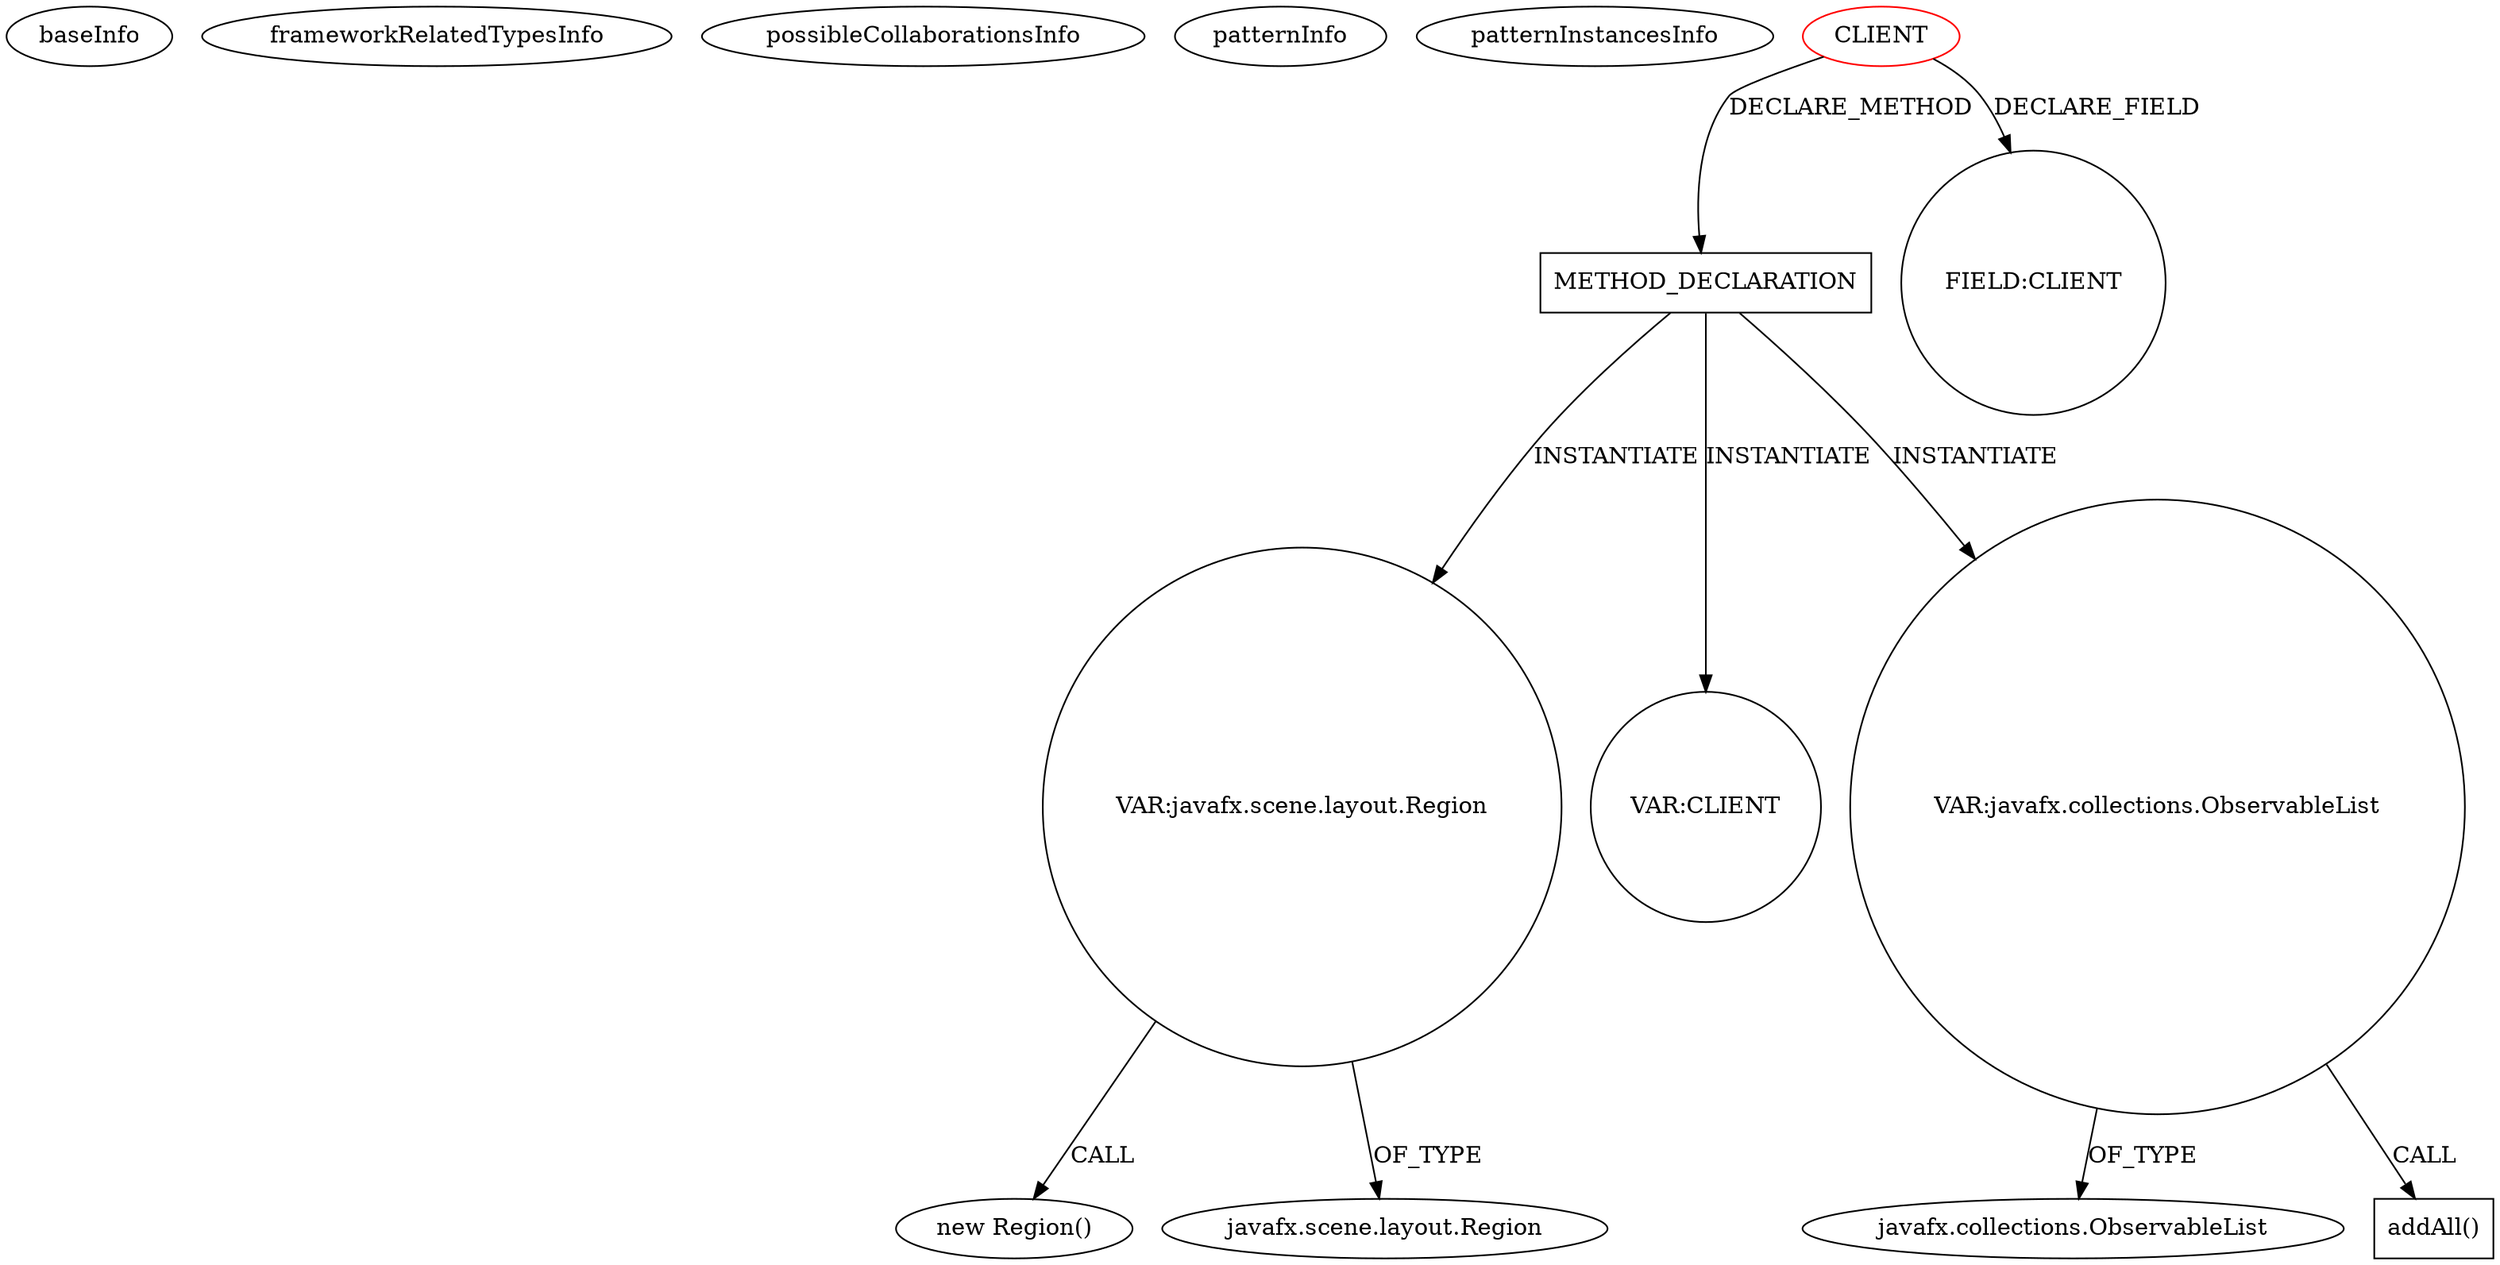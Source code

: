 digraph {
baseInfo[graphId=3919,category="pattern",isAnonymous=false,possibleRelation=false]
frameworkRelatedTypesInfo[]
possibleCollaborationsInfo[]
patternInfo[frequency=2.0,patternRootClient=0]
patternInstancesInfo[0="Johnmalc-JavaFX~/Johnmalc-JavaFX/JavaFX-master/src/james/ServiceSample.java~ServiceSample~667",1="AMITCCILGITHUB-Contacts~/AMITCCILGITHUB-Contacts/Contacts-master/Contacts/src/org/apandey/view/parts/Header.java~Header~55"]
63[label="new Region()",vertexType="CONSTRUCTOR_CALL",isFrameworkType=false]
64[label="VAR:javafx.scene.layout.Region",vertexType="VARIABLE_EXPRESION",isFrameworkType=false,shape=circle]
10[label="METHOD_DECLARATION",vertexType="CLIENT_METHOD_DECLARATION",isFrameworkType=false,shape=box]
0[label="CLIENT",vertexType="ROOT_CLIENT_CLASS_DECLARATION",isFrameworkType=false,color=red]
65[label="javafx.scene.layout.Region",vertexType="FRAMEWORK_CLASS_TYPE",isFrameworkType=false]
2[label="FIELD:CLIENT",vertexType="FIELD_DECLARATION",isFrameworkType=false,shape=circle]
53[label="VAR:CLIENT",vertexType="VARIABLE_EXPRESION",isFrameworkType=false,shape=circle]
58[label="VAR:javafx.collections.ObservableList",vertexType="VARIABLE_EXPRESION",isFrameworkType=false,shape=circle]
60[label="javafx.collections.ObservableList",vertexType="FRAMEWORK_INTERFACE_TYPE",isFrameworkType=false]
59[label="addAll()",vertexType="INSIDE_CALL",isFrameworkType=false,shape=box]
0->2[label="DECLARE_FIELD"]
58->59[label="CALL"]
64->63[label="CALL"]
58->60[label="OF_TYPE"]
10->58[label="INSTANTIATE"]
64->65[label="OF_TYPE"]
0->10[label="DECLARE_METHOD"]
10->53[label="INSTANTIATE"]
10->64[label="INSTANTIATE"]
}
